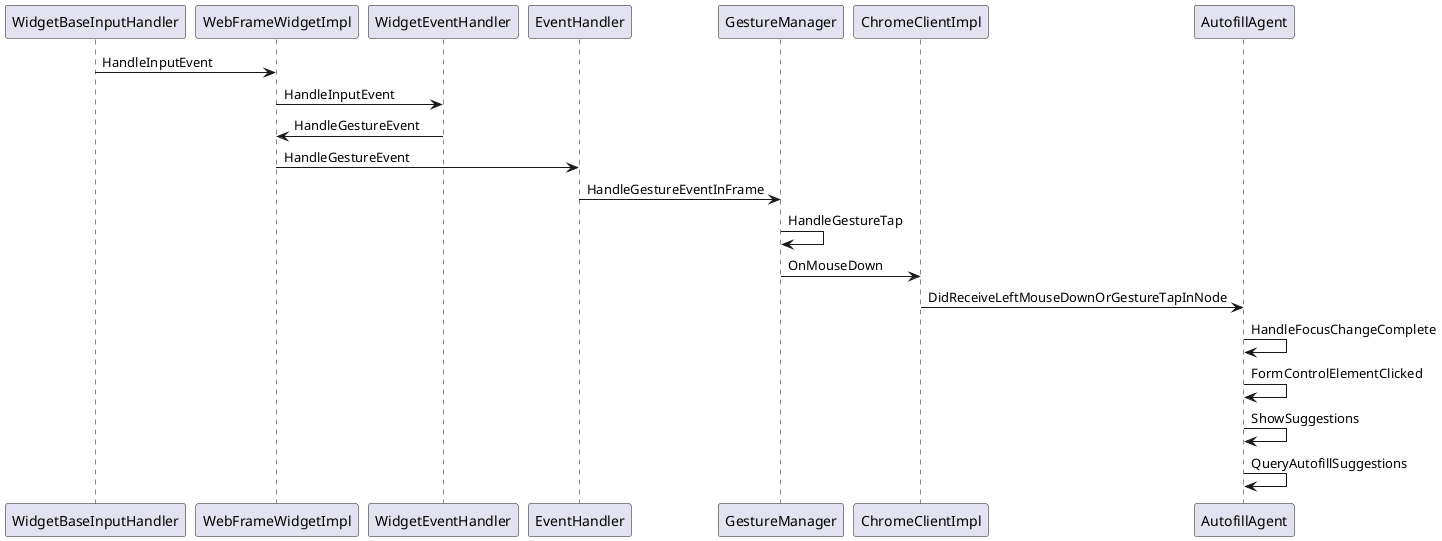 @startuml
WidgetBaseInputHandler->WebFrameWidgetImpl : HandleInputEvent
WebFrameWidgetImpl->WidgetEventHandler : HandleInputEvent
WidgetEventHandler->WebFrameWidgetImpl : HandleGestureEvent
WebFrameWidgetImpl->EventHandler : HandleGestureEvent
EventHandler->GestureManager : HandleGestureEventInFrame
GestureManager->GestureManager : HandleGestureTap
GestureManager->ChromeClientImpl : OnMouseDown
ChromeClientImpl->AutofillAgent : DidReceiveLeftMouseDownOrGestureTapInNode
AutofillAgent->AutofillAgent : HandleFocusChangeComplete
AutofillAgent->AutofillAgent : FormControlElementClicked
AutofillAgent->AutofillAgent : ShowSuggestions
AutofillAgent->AutofillAgent : QueryAutofillSuggestions
@enduml